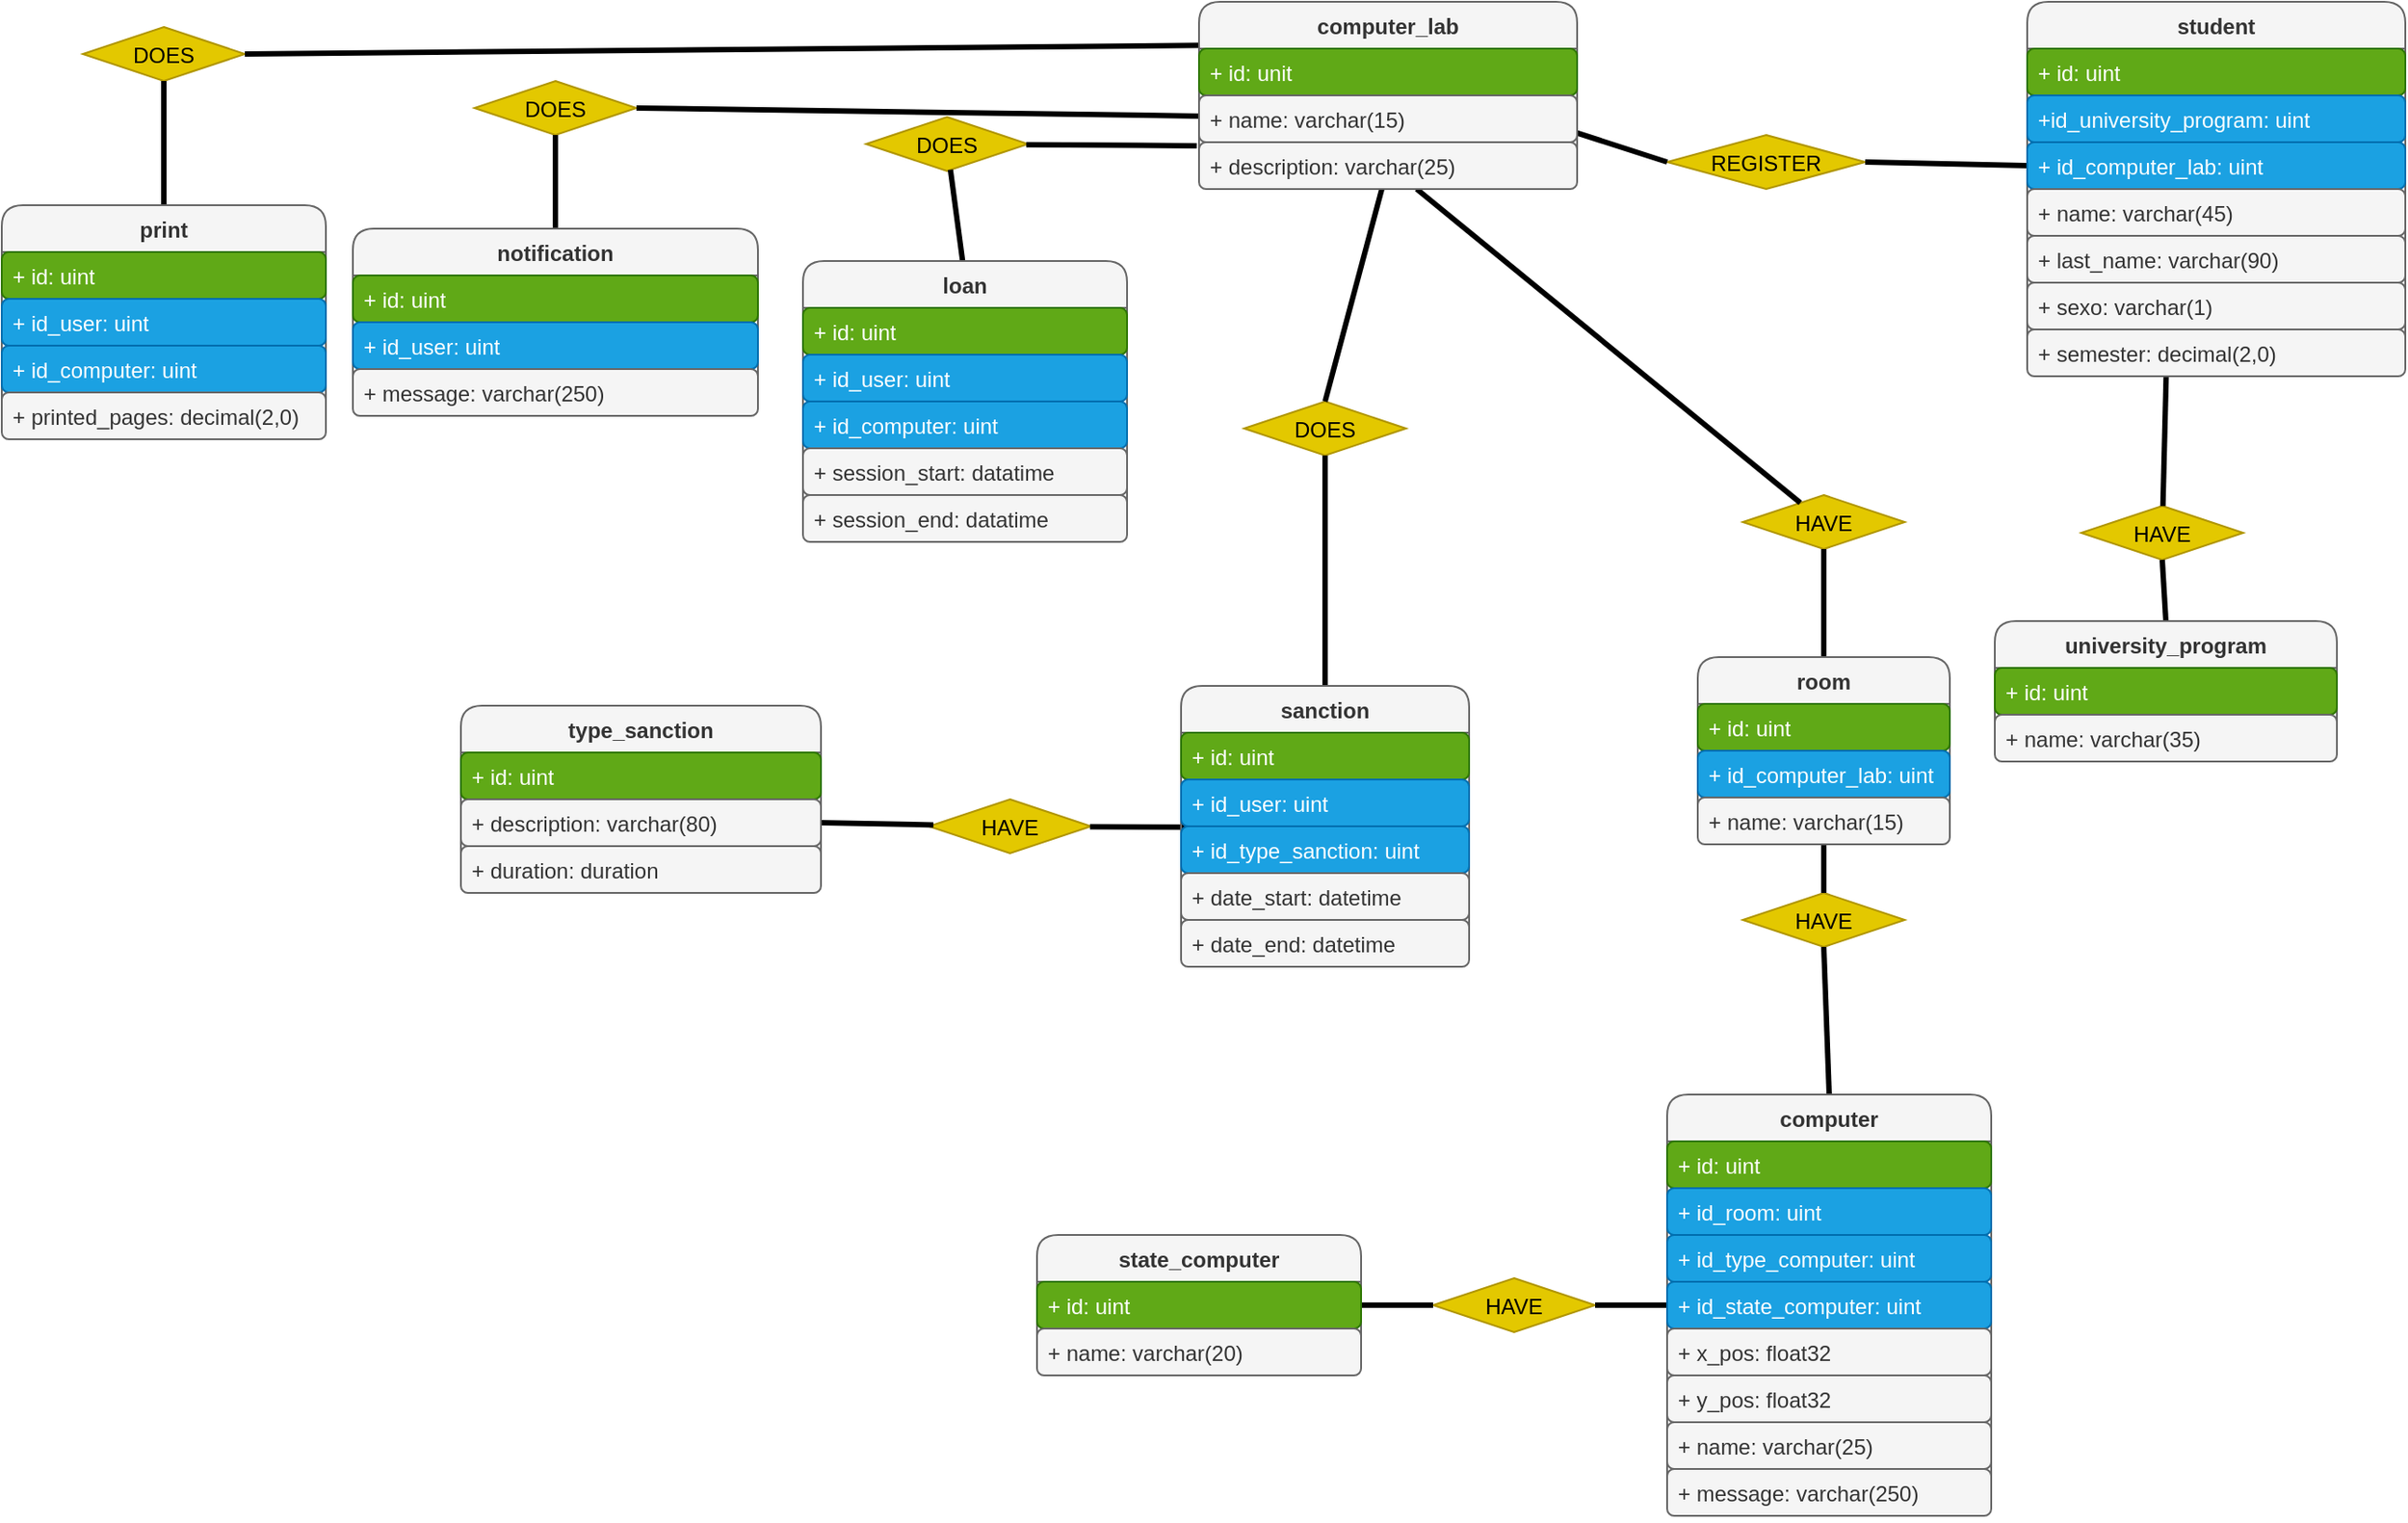 <mxfile>
    <diagram id="W5YagTuewcDweS0s5BRt" name="Página-1">
        <mxGraphModel dx="-1157" dy="663" grid="1" gridSize="10" guides="1" tooltips="1" connect="1" arrows="1" fold="1" page="1" pageScale="1" pageWidth="827" pageHeight="1169" math="0" shadow="0">
            <root>
                <mxCell id="0"/>
                <mxCell id="1" parent="0"/>
                <mxCell id="61" value="HAVE" style="rhombus;fillColor=#e3c800;strokeColor=#B09500;fontColor=#000000;" parent="1" vertex="1">
                    <mxGeometry x="3582" y="300" width="90" height="30" as="geometry"/>
                </mxCell>
                <mxCell id="62" value="" style="endArrow=none;startArrow=none;endFill=0;startFill=0;endSize=8;html=1;verticalAlign=bottom;labelBackgroundColor=none;strokeWidth=3;" parent="1" source="94" target="61" edge="1">
                    <mxGeometry width="160" relative="1" as="geometry">
                        <mxPoint x="3403.08" y="154" as="sourcePoint"/>
                        <mxPoint x="3480" y="250" as="targetPoint"/>
                    </mxGeometry>
                </mxCell>
                <mxCell id="63" value="" style="endArrow=none;startArrow=none;endFill=0;startFill=0;endSize=8;html=1;verticalAlign=bottom;labelBackgroundColor=none;strokeWidth=3;exitX=0.5;exitY=1;exitDx=0;exitDy=0;entryX=0.5;entryY=0;entryDx=0;entryDy=0;" parent="1" source="61" target="95" edge="1">
                    <mxGeometry width="160" relative="1" as="geometry">
                        <mxPoint x="3562" y="351" as="sourcePoint"/>
                        <mxPoint x="3627" y="383" as="targetPoint"/>
                    </mxGeometry>
                </mxCell>
                <mxCell id="64" value="HAVE" style="rhombus;fillColor=#e3c800;strokeColor=#B09500;fontColor=#000000;" parent="1" vertex="1">
                    <mxGeometry x="3582" y="521" width="90" height="30" as="geometry"/>
                </mxCell>
                <mxCell id="65" value="" style="endArrow=none;startArrow=none;endFill=0;startFill=0;endSize=8;html=1;verticalAlign=bottom;labelBackgroundColor=none;strokeWidth=3;" parent="1" source="98" target="64" edge="1">
                    <mxGeometry width="160" relative="1" as="geometry">
                        <mxPoint x="3627.98" y="489.236" as="sourcePoint"/>
                        <mxPoint x="3870" y="555" as="targetPoint"/>
                    </mxGeometry>
                </mxCell>
                <mxCell id="66" value="" style="endArrow=none;startArrow=none;endFill=0;startFill=0;endSize=8;html=1;verticalAlign=bottom;labelBackgroundColor=none;strokeWidth=3;exitX=0.5;exitY=1;exitDx=0;exitDy=0;entryX=0.5;entryY=0;entryDx=0;entryDy=0;" parent="1" source="64" target="99" edge="1">
                    <mxGeometry width="160" relative="1" as="geometry">
                        <mxPoint x="3710" y="555" as="sourcePoint"/>
                        <mxPoint x="3632.8" y="659.234" as="targetPoint"/>
                    </mxGeometry>
                </mxCell>
                <mxCell id="67" value="REGISTER" style="rhombus;fillColor=#e3c800;strokeColor=#B09500;fontColor=#000000;" parent="1" vertex="1">
                    <mxGeometry x="3540" y="100" width="110" height="30" as="geometry"/>
                </mxCell>
                <mxCell id="68" value="" style="endArrow=none;startArrow=none;endFill=0;startFill=0;endSize=8;html=1;verticalAlign=bottom;labelBackgroundColor=none;strokeWidth=3;entryX=0;entryY=0.5;entryDx=0;entryDy=0;" parent="1" source="92" target="67" edge="1">
                    <mxGeometry width="160" relative="1" as="geometry">
                        <mxPoint x="3500" y="70" as="sourcePoint"/>
                        <mxPoint x="3395" y="209" as="targetPoint"/>
                    </mxGeometry>
                </mxCell>
                <mxCell id="69" value="" style="endArrow=none;startArrow=none;endFill=0;startFill=0;endSize=8;html=1;verticalAlign=bottom;labelBackgroundColor=none;strokeWidth=3;exitX=1;exitY=0.5;exitDx=0;exitDy=0;entryX=0;entryY=0.5;entryDx=0;entryDy=0;" parent="1" source="67" target="111" edge="1">
                    <mxGeometry width="160" relative="1" as="geometry">
                        <mxPoint x="3405" y="174.0" as="sourcePoint"/>
                        <mxPoint x="3710" y="131" as="targetPoint"/>
                    </mxGeometry>
                </mxCell>
                <mxCell id="70" value="DOES" style="rhombus;fillColor=#e3c800;strokeColor=#B09500;fontColor=#000000;" parent="1" vertex="1">
                    <mxGeometry x="3095" y="90" width="90" height="30" as="geometry"/>
                </mxCell>
                <mxCell id="71" value="" style="endArrow=none;startArrow=none;endFill=0;startFill=0;endSize=8;html=1;verticalAlign=bottom;labelBackgroundColor=none;strokeWidth=3;exitX=-0.006;exitY=0.077;exitDx=0;exitDy=0;exitPerimeter=0;" parent="1" source="94" target="70" edge="1">
                    <mxGeometry width="160" relative="1" as="geometry">
                        <mxPoint x="3280" y="103.286" as="sourcePoint"/>
                        <mxPoint x="3395" y="209" as="targetPoint"/>
                    </mxGeometry>
                </mxCell>
                <mxCell id="72" value="" style="endArrow=none;startArrow=none;endFill=0;startFill=0;endSize=8;html=1;verticalAlign=bottom;labelBackgroundColor=none;strokeWidth=3;entryX=0.5;entryY=0;entryDx=0;entryDy=0;" parent="1" source="70" target="126" edge="1">
                    <mxGeometry width="160" relative="1" as="geometry">
                        <mxPoint x="3479.719" y="164" as="sourcePoint"/>
                        <mxPoint x="3140" y="199" as="targetPoint"/>
                        <Array as="points">
                            <mxPoint x="3150" y="180"/>
                        </Array>
                    </mxGeometry>
                </mxCell>
                <mxCell id="73" value="DOES" style="rhombus;fillColor=#e3c800;strokeColor=#B09500;fontColor=#000000;" parent="1" vertex="1">
                    <mxGeometry x="2877.5" y="70" width="90" height="30" as="geometry"/>
                </mxCell>
                <mxCell id="74" value="" style="endArrow=none;startArrow=none;endFill=0;startFill=0;endSize=8;html=1;verticalAlign=bottom;labelBackgroundColor=none;strokeWidth=3;entryX=1;entryY=0.5;entryDx=0;entryDy=0;" parent="1" source="93" target="73" edge="1">
                    <mxGeometry width="160" relative="1" as="geometry">
                        <mxPoint x="3280" y="87.994" as="sourcePoint"/>
                        <mxPoint x="3193.406" y="114.469" as="targetPoint"/>
                    </mxGeometry>
                </mxCell>
                <mxCell id="75" value="" style="endArrow=none;startArrow=none;endFill=0;startFill=0;endSize=8;html=1;verticalAlign=bottom;labelBackgroundColor=none;strokeWidth=3;exitX=0.5;exitY=1;exitDx=0;exitDy=0;entryX=0.5;entryY=0;entryDx=0;entryDy=0;" parent="1" source="73" target="132" edge="1">
                    <mxGeometry width="160" relative="1" as="geometry">
                        <mxPoint x="3150.0" y="130.0" as="sourcePoint"/>
                        <mxPoint x="2922.5" y="139" as="targetPoint"/>
                    </mxGeometry>
                </mxCell>
                <mxCell id="76" value="DOES" style="rhombus;fillColor=#e3c800;strokeColor=#B09500;fontColor=#000000;" parent="1" vertex="1">
                    <mxGeometry x="2660" y="40" width="90" height="30" as="geometry"/>
                </mxCell>
                <mxCell id="77" value="" style="endArrow=none;startArrow=none;endFill=0;startFill=0;endSize=8;html=1;verticalAlign=bottom;labelBackgroundColor=none;strokeWidth=3;entryX=1;entryY=0.5;entryDx=0;entryDy=0;exitX=0.025;exitY=-0.07;exitDx=0;exitDy=0;exitPerimeter=0;" parent="1" source="92" target="76" edge="1">
                    <mxGeometry width="160" relative="1" as="geometry">
                        <mxPoint x="3280" y="50" as="sourcePoint"/>
                        <mxPoint x="2967.5" y="95" as="targetPoint"/>
                    </mxGeometry>
                </mxCell>
                <mxCell id="78" value="" style="endArrow=none;startArrow=none;endFill=0;startFill=0;endSize=8;html=1;verticalAlign=bottom;labelBackgroundColor=none;strokeWidth=3;exitX=0.5;exitY=1;exitDx=0;exitDy=0;" parent="1" source="76" target="136" edge="1">
                    <mxGeometry width="160" relative="1" as="geometry">
                        <mxPoint x="2922.5" y="110" as="sourcePoint"/>
                        <mxPoint x="2705" y="140" as="targetPoint"/>
                    </mxGeometry>
                </mxCell>
                <mxCell id="79" value="DOES" style="rhombus;fillColor=#e3c800;strokeColor=#B09500;fontColor=#000000;" parent="1" vertex="1">
                    <mxGeometry x="3305" y="248" width="90" height="30" as="geometry"/>
                </mxCell>
                <mxCell id="80" value="" style="endArrow=none;startArrow=none;endFill=0;startFill=0;endSize=8;html=1;verticalAlign=bottom;labelBackgroundColor=none;strokeWidth=3;entryX=0.5;entryY=0;entryDx=0;entryDy=0;" parent="1" source="94" target="79" edge="1">
                    <mxGeometry width="160" relative="1" as="geometry">
                        <mxPoint x="3380.748" y="154" as="sourcePoint"/>
                        <mxPoint x="3150" y="209" as="targetPoint"/>
                    </mxGeometry>
                </mxCell>
                <mxCell id="81" value="" style="endArrow=none;startArrow=none;endFill=0;startFill=0;endSize=8;html=1;verticalAlign=bottom;labelBackgroundColor=none;strokeWidth=3;exitX=0.5;exitY=1;exitDx=0;exitDy=0;" parent="1" source="79" target="142" edge="1">
                    <mxGeometry width="160" relative="1" as="geometry">
                        <mxPoint x="3160" y="140.0" as="sourcePoint"/>
                        <mxPoint x="3350" y="395" as="targetPoint"/>
                    </mxGeometry>
                </mxCell>
                <mxCell id="82" value="HAVE" style="rhombus;fillColor=#e3c800;strokeColor=#B09500;fontColor=#000000;" parent="1" vertex="1">
                    <mxGeometry x="3130" y="469" width="90" height="30" as="geometry"/>
                </mxCell>
                <mxCell id="83" value="" style="endArrow=none;startArrow=none;endFill=0;startFill=0;endSize=8;html=1;verticalAlign=bottom;labelBackgroundColor=none;strokeWidth=3;exitX=0.153;exitY=0.02;exitDx=0;exitDy=0;exitPerimeter=0;" parent="1" source="144" target="82" edge="1">
                    <mxGeometry width="160" relative="1" as="geometry">
                        <mxPoint x="3270" y="485.086" as="sourcePoint"/>
                        <mxPoint x="3056.92" y="432" as="targetPoint"/>
                    </mxGeometry>
                </mxCell>
                <mxCell id="84" value="" style="endArrow=none;startArrow=none;endFill=0;startFill=0;endSize=8;html=1;verticalAlign=bottom;labelBackgroundColor=none;strokeWidth=3;entryX=1;entryY=0.5;entryDx=0;entryDy=0;" parent="1" source="82" target="124" edge="1">
                    <mxGeometry width="160" relative="1" as="geometry">
                        <mxPoint x="3138.92" y="533" as="sourcePoint"/>
                        <mxPoint x="3095" y="484" as="targetPoint"/>
                    </mxGeometry>
                </mxCell>
                <mxCell id="85" value="HAVE" style="rhombus;fillColor=#e3c800;strokeColor=#B09500;fontColor=#000000;" parent="1" vertex="1">
                    <mxGeometry x="3410" y="735" width="90" height="30" as="geometry"/>
                </mxCell>
                <mxCell id="86" value="" style="endArrow=none;startArrow=none;endFill=0;startFill=0;endSize=8;html=1;verticalAlign=bottom;labelBackgroundColor=none;strokeWidth=3;" parent="1" source="103" target="85" edge="1">
                    <mxGeometry width="160" relative="1" as="geometry">
                        <mxPoint x="3540" y="750" as="sourcePoint"/>
                        <mxPoint x="3336.92" y="726" as="targetPoint"/>
                    </mxGeometry>
                </mxCell>
                <mxCell id="87" value="" style="endArrow=none;startArrow=none;endFill=0;startFill=0;endSize=8;html=1;verticalAlign=bottom;labelBackgroundColor=none;strokeWidth=3;" parent="1" source="85" target="120" edge="1">
                    <mxGeometry width="160" relative="1" as="geometry">
                        <mxPoint x="3418.92" y="827" as="sourcePoint"/>
                        <mxPoint x="3365" y="750" as="targetPoint"/>
                    </mxGeometry>
                </mxCell>
                <mxCell id="88" value="HAVE" style="rhombus;fillColor=#e3c800;strokeColor=#B09500;fontColor=#000000;" parent="1" vertex="1">
                    <mxGeometry x="3770" y="306" width="90" height="30" as="geometry"/>
                </mxCell>
                <mxCell id="89" value="" style="endArrow=none;startArrow=none;endFill=0;startFill=0;endSize=8;html=1;verticalAlign=bottom;labelBackgroundColor=none;strokeWidth=3;exitX=0.371;exitY=-0.141;exitDx=0;exitDy=0;exitPerimeter=0;" parent="1" source="115" target="88" edge="1">
                    <mxGeometry width="160" relative="1" as="geometry">
                        <mxPoint x="3815" y="248" as="sourcePoint"/>
                        <mxPoint x="3716.92" y="418" as="targetPoint"/>
                    </mxGeometry>
                </mxCell>
                <mxCell id="90" value="" style="endArrow=none;startArrow=none;endFill=0;startFill=0;endSize=8;html=1;verticalAlign=bottom;labelBackgroundColor=none;strokeWidth=3;exitX=0.5;exitY=1;exitDx=0;exitDy=0;entryX=0.5;entryY=0;entryDx=0;entryDy=0;" parent="1" source="88" target="116" edge="1">
                    <mxGeometry width="160" relative="1" as="geometry">
                        <mxPoint x="3798.92" y="519" as="sourcePoint"/>
                        <mxPoint x="3815" y="370" as="targetPoint"/>
                    </mxGeometry>
                </mxCell>
                <mxCell id="91" value="computer_lab" style="swimlane;fontStyle=1;childLayout=stackLayout;horizontal=1;startSize=26;fillColor=#f5f5f5;horizontalStack=0;resizeParent=1;resizeParentMax=0;resizeLast=0;collapsible=1;marginBottom=0;fontColor=#333333;strokeColor=#666666;rounded=1;" vertex="1" parent="1">
                    <mxGeometry x="3280" y="26" width="210" height="104" as="geometry"/>
                </mxCell>
                <mxCell id="92" value="+ id: unit" style="text;strokeColor=#2D7600;fillColor=#60a917;align=left;verticalAlign=top;spacingLeft=4;spacingRight=4;overflow=hidden;rotatable=0;points=[[0,0.5],[1,0.5]];portConstraint=eastwest;fontColor=#ffffff;rounded=1;fontStyle=0" vertex="1" parent="91">
                    <mxGeometry y="26" width="210" height="26" as="geometry"/>
                </mxCell>
                <mxCell id="93" value="+ name: varchar(15)" style="text;strokeColor=#666666;fillColor=#f5f5f5;align=left;verticalAlign=top;spacingLeft=4;spacingRight=4;overflow=hidden;rotatable=0;points=[[0,0.5],[1,0.5]];portConstraint=eastwest;fontColor=#333333;rounded=1;" vertex="1" parent="91">
                    <mxGeometry y="52" width="210" height="26" as="geometry"/>
                </mxCell>
                <mxCell id="94" value="+ description: varchar(25)" style="text;strokeColor=#666666;fillColor=#f5f5f5;align=left;verticalAlign=top;spacingLeft=4;spacingRight=4;overflow=hidden;rotatable=0;points=[[0,0.5],[1,0.5]];portConstraint=eastwest;fontColor=#333333;rounded=1;" vertex="1" parent="91">
                    <mxGeometry y="78" width="210" height="26" as="geometry"/>
                </mxCell>
                <mxCell id="95" value="room" style="swimlane;fontStyle=1;childLayout=stackLayout;horizontal=1;startSize=26;fillColor=#f5f5f5;horizontalStack=0;resizeParent=1;resizeParentMax=0;resizeLast=0;collapsible=1;marginBottom=0;fontColor=#333333;strokeColor=#666666;rounded=1;" vertex="1" parent="1">
                    <mxGeometry x="3557" y="390" width="140" height="104" as="geometry"/>
                </mxCell>
                <mxCell id="96" value="+ id: uint" style="text;strokeColor=#2D7600;fillColor=#60a917;align=left;verticalAlign=top;spacingLeft=4;spacingRight=4;overflow=hidden;rotatable=0;points=[[0,0.5],[1,0.5]];portConstraint=eastwest;fontColor=#ffffff;rounded=1;" vertex="1" parent="95">
                    <mxGeometry y="26" width="140" height="26" as="geometry"/>
                </mxCell>
                <mxCell id="97" value="+ id_computer_lab: uint" style="text;strokeColor=#006EAF;fillColor=#1ba1e2;align=left;verticalAlign=top;spacingLeft=4;spacingRight=4;overflow=hidden;rotatable=0;points=[[0,0.5],[1,0.5]];portConstraint=eastwest;fontColor=#ffffff;rounded=1;" vertex="1" parent="95">
                    <mxGeometry y="52" width="140" height="26" as="geometry"/>
                </mxCell>
                <mxCell id="98" value="+ name: varchar(15)" style="text;strokeColor=#666666;fillColor=#f5f5f5;align=left;verticalAlign=top;spacingLeft=4;spacingRight=4;overflow=hidden;rotatable=0;points=[[0,0.5],[1,0.5]];portConstraint=eastwest;fontColor=#333333;rounded=1;" vertex="1" parent="95">
                    <mxGeometry y="78" width="140" height="26" as="geometry"/>
                </mxCell>
                <mxCell id="99" value="computer" style="swimlane;fontStyle=1;childLayout=stackLayout;horizontal=1;startSize=26;fillColor=#f5f5f5;horizontalStack=0;resizeParent=1;resizeParentMax=0;resizeLast=0;collapsible=1;marginBottom=0;fontColor=#333333;strokeColor=#666666;rounded=1;" vertex="1" parent="1">
                    <mxGeometry x="3540" y="633" width="180" height="234" as="geometry"/>
                </mxCell>
                <mxCell id="100" value="+ id: uint" style="text;strokeColor=#2D7600;fillColor=#60a917;align=left;verticalAlign=top;spacingLeft=4;spacingRight=4;overflow=hidden;rotatable=0;points=[[0,0.5],[1,0.5]];portConstraint=eastwest;fontColor=#ffffff;rounded=1;" vertex="1" parent="99">
                    <mxGeometry y="26" width="180" height="26" as="geometry"/>
                </mxCell>
                <mxCell id="101" value="+ id_room: uint" style="text;strokeColor=#006EAF;fillColor=#1ba1e2;align=left;verticalAlign=top;spacingLeft=4;spacingRight=4;overflow=hidden;rotatable=0;points=[[0,0.5],[1,0.5]];portConstraint=eastwest;fontColor=#ffffff;rounded=1;" vertex="1" parent="99">
                    <mxGeometry y="52" width="180" height="26" as="geometry"/>
                </mxCell>
                <mxCell id="102" value="+ id_type_computer: uint" style="text;strokeColor=#006EAF;fillColor=#1ba1e2;align=left;verticalAlign=top;spacingLeft=4;spacingRight=4;overflow=hidden;rotatable=0;points=[[0,0.5],[1,0.5]];portConstraint=eastwest;fontColor=#ffffff;rounded=1;" vertex="1" parent="99">
                    <mxGeometry y="78" width="180" height="26" as="geometry"/>
                </mxCell>
                <mxCell id="103" value="+ id_state_computer: uint&#10;" style="text;strokeColor=#006EAF;fillColor=#1ba1e2;align=left;verticalAlign=top;spacingLeft=4;spacingRight=4;overflow=hidden;rotatable=0;points=[[0,0.5],[1,0.5]];portConstraint=eastwest;fontColor=#ffffff;rounded=1;" vertex="1" parent="99">
                    <mxGeometry y="104" width="180" height="26" as="geometry"/>
                </mxCell>
                <mxCell id="104" value="+ x_pos: float32" style="text;strokeColor=#666666;fillColor=#f5f5f5;align=left;verticalAlign=top;spacingLeft=4;spacingRight=4;overflow=hidden;rotatable=0;points=[[0,0.5],[1,0.5]];portConstraint=eastwest;fontColor=#333333;rounded=1;" vertex="1" parent="99">
                    <mxGeometry y="130" width="180" height="26" as="geometry"/>
                </mxCell>
                <mxCell id="105" value="+ y_pos: float32" style="text;strokeColor=#666666;fillColor=#f5f5f5;align=left;verticalAlign=top;spacingLeft=4;spacingRight=4;overflow=hidden;rotatable=0;points=[[0,0.5],[1,0.5]];portConstraint=eastwest;fontColor=#333333;rounded=1;" vertex="1" parent="99">
                    <mxGeometry y="156" width="180" height="26" as="geometry"/>
                </mxCell>
                <mxCell id="106" value="+ name: varchar(25)" style="text;strokeColor=#666666;fillColor=#f5f5f5;align=left;verticalAlign=top;spacingLeft=4;spacingRight=4;overflow=hidden;rotatable=0;points=[[0,0.5],[1,0.5]];portConstraint=eastwest;fontColor=#333333;rounded=1;" vertex="1" parent="99">
                    <mxGeometry y="182" width="180" height="26" as="geometry"/>
                </mxCell>
                <mxCell id="107" value="+ message: varchar(250)" style="text;strokeColor=#666666;fillColor=#f5f5f5;align=left;verticalAlign=top;spacingLeft=4;spacingRight=4;overflow=hidden;rotatable=0;points=[[0,0.5],[1,0.5]];portConstraint=eastwest;fontColor=#333333;rounded=1;" vertex="1" parent="99">
                    <mxGeometry y="208" width="180" height="26" as="geometry"/>
                </mxCell>
                <mxCell id="108" value="student" style="swimlane;fontStyle=1;childLayout=stackLayout;horizontal=1;startSize=26;fillColor=#f5f5f5;horizontalStack=0;resizeParent=1;resizeParentMax=0;resizeLast=0;collapsible=1;marginBottom=0;fontColor=#333333;strokeColor=#666666;rounded=1;" vertex="1" parent="1">
                    <mxGeometry x="3740" y="26" width="210" height="208" as="geometry"/>
                </mxCell>
                <mxCell id="109" value="+ id: uint" style="text;strokeColor=#2D7600;fillColor=#60a917;align=left;verticalAlign=top;spacingLeft=4;spacingRight=4;overflow=hidden;rotatable=0;points=[[0,0.5],[1,0.5]];portConstraint=eastwest;fontColor=#ffffff;rounded=1;" vertex="1" parent="108">
                    <mxGeometry y="26" width="210" height="26" as="geometry"/>
                </mxCell>
                <mxCell id="110" value="+id_university_program: uint" style="text;strokeColor=#006EAF;fillColor=#1ba1e2;align=left;verticalAlign=top;spacingLeft=4;spacingRight=4;overflow=hidden;rotatable=0;points=[[0,0.5],[1,0.5]];portConstraint=eastwest;fontColor=#ffffff;rounded=1;" vertex="1" parent="108">
                    <mxGeometry y="52" width="210" height="26" as="geometry"/>
                </mxCell>
                <mxCell id="111" value="+ id_computer_lab: uint" style="text;strokeColor=#006EAF;fillColor=#1ba1e2;align=left;verticalAlign=top;spacingLeft=4;spacingRight=4;overflow=hidden;rotatable=0;points=[[0,0.5],[1,0.5]];portConstraint=eastwest;fontColor=#ffffff;rounded=1;" vertex="1" parent="108">
                    <mxGeometry y="78" width="210" height="26" as="geometry"/>
                </mxCell>
                <mxCell id="112" value="+ name: varchar(45)" style="text;strokeColor=#666666;fillColor=#f5f5f5;align=left;verticalAlign=top;spacingLeft=4;spacingRight=4;overflow=hidden;rotatable=0;points=[[0,0.5],[1,0.5]];portConstraint=eastwest;fontColor=#333333;rounded=1;" vertex="1" parent="108">
                    <mxGeometry y="104" width="210" height="26" as="geometry"/>
                </mxCell>
                <mxCell id="113" value="+ last_name: varchar(90)" style="text;strokeColor=#666666;fillColor=#f5f5f5;align=left;verticalAlign=top;spacingLeft=4;spacingRight=4;overflow=hidden;rotatable=0;points=[[0,0.5],[1,0.5]];portConstraint=eastwest;fontColor=#333333;rounded=1;" vertex="1" parent="108">
                    <mxGeometry y="130" width="210" height="26" as="geometry"/>
                </mxCell>
                <mxCell id="114" value="+ sexo: varchar(1)" style="text;strokeColor=#666666;fillColor=#f5f5f5;align=left;verticalAlign=top;spacingLeft=4;spacingRight=4;overflow=hidden;rotatable=0;points=[[0,0.5],[1,0.5]];portConstraint=eastwest;fontColor=#333333;rounded=1;" vertex="1" parent="108">
                    <mxGeometry y="156" width="210" height="26" as="geometry"/>
                </mxCell>
                <mxCell id="115" value="+ semester: decimal(2,0)" style="text;strokeColor=#666666;fillColor=#f5f5f5;align=left;verticalAlign=top;spacingLeft=4;spacingRight=4;overflow=hidden;rotatable=0;points=[[0,0.5],[1,0.5]];portConstraint=eastwest;fontColor=#333333;rounded=1;" vertex="1" parent="108">
                    <mxGeometry y="182" width="210" height="26" as="geometry"/>
                </mxCell>
                <mxCell id="116" value="university_program" style="swimlane;fontStyle=1;childLayout=stackLayout;horizontal=1;startSize=26;fillColor=#f5f5f5;horizontalStack=0;resizeParent=1;resizeParentMax=0;resizeLast=0;collapsible=1;marginBottom=0;strokeColor=#666666;fontColor=#333333;rounded=1;" vertex="1" parent="1">
                    <mxGeometry x="3722" y="370" width="190" height="78" as="geometry"/>
                </mxCell>
                <mxCell id="117" value="+ id: uint" style="text;strokeColor=#2D7600;fillColor=#60a917;align=left;verticalAlign=top;spacingLeft=4;spacingRight=4;overflow=hidden;rotatable=0;points=[[0,0.5],[1,0.5]];portConstraint=eastwest;fontColor=#ffffff;rounded=1;" vertex="1" parent="116">
                    <mxGeometry y="26" width="190" height="26" as="geometry"/>
                </mxCell>
                <mxCell id="118" value="+ name: varchar(35)" style="text;strokeColor=#666666;fillColor=#f5f5f5;align=left;verticalAlign=top;spacingLeft=4;spacingRight=4;overflow=hidden;rotatable=0;points=[[0,0.5],[1,0.5]];portConstraint=eastwest;fontColor=#333333;rounded=1;" vertex="1" parent="116">
                    <mxGeometry y="52" width="190" height="26" as="geometry"/>
                </mxCell>
                <mxCell id="119" value="state_computer" style="swimlane;fontStyle=1;childLayout=stackLayout;horizontal=1;startSize=26;fillColor=#f5f5f5;horizontalStack=0;resizeParent=1;resizeParentMax=0;resizeLast=0;collapsible=1;marginBottom=0;fontColor=#333333;strokeColor=#666666;rounded=1;" vertex="1" parent="1">
                    <mxGeometry x="3190" y="711" width="180" height="78" as="geometry"/>
                </mxCell>
                <mxCell id="120" value="+ id: uint" style="text;strokeColor=#2D7600;fillColor=#60a917;align=left;verticalAlign=top;spacingLeft=4;spacingRight=4;overflow=hidden;rotatable=0;points=[[0,0.5],[1,0.5]];portConstraint=eastwest;fontColor=#ffffff;rounded=1;" vertex="1" parent="119">
                    <mxGeometry y="26" width="180" height="26" as="geometry"/>
                </mxCell>
                <mxCell id="121" value="+ name: varchar(20)" style="text;strokeColor=#666666;fillColor=#f5f5f5;align=left;verticalAlign=top;spacingLeft=4;spacingRight=4;overflow=hidden;rotatable=0;points=[[0,0.5],[1,0.5]];portConstraint=eastwest;fontColor=#333333;rounded=1;" vertex="1" parent="119">
                    <mxGeometry y="52" width="180" height="26" as="geometry"/>
                </mxCell>
                <mxCell id="122" value="type_sanction" style="swimlane;fontStyle=1;childLayout=stackLayout;horizontal=1;startSize=26;fillColor=#f5f5f5;horizontalStack=0;resizeParent=1;resizeParentMax=0;resizeLast=0;collapsible=1;marginBottom=0;rounded=1;fontColor=#333333;strokeColor=#666666;" vertex="1" parent="1">
                    <mxGeometry x="2870" y="417" width="200" height="104" as="geometry"/>
                </mxCell>
                <mxCell id="123" value="+ id: uint" style="text;strokeColor=#2D7600;fillColor=#60a917;align=left;verticalAlign=top;spacingLeft=4;spacingRight=4;overflow=hidden;rotatable=0;points=[[0,0.5],[1,0.5]];portConstraint=eastwest;rounded=1;fontColor=#ffffff;" vertex="1" parent="122">
                    <mxGeometry y="26" width="200" height="26" as="geometry"/>
                </mxCell>
                <mxCell id="124" value="+ description: varchar(80)" style="text;strokeColor=#666666;fillColor=#f5f5f5;align=left;verticalAlign=top;spacingLeft=4;spacingRight=4;overflow=hidden;rotatable=0;points=[[0,0.5],[1,0.5]];portConstraint=eastwest;rounded=1;fontColor=#333333;" vertex="1" parent="122">
                    <mxGeometry y="52" width="200" height="26" as="geometry"/>
                </mxCell>
                <mxCell id="125" value="+ duration: duration" style="text;strokeColor=#666666;fillColor=#f5f5f5;align=left;verticalAlign=top;spacingLeft=4;spacingRight=4;overflow=hidden;rotatable=0;points=[[0,0.5],[1,0.5]];portConstraint=eastwest;rounded=1;fontColor=#333333;" vertex="1" parent="122">
                    <mxGeometry y="78" width="200" height="26" as="geometry"/>
                </mxCell>
                <mxCell id="126" value="loan" style="swimlane;fontStyle=1;childLayout=stackLayout;horizontal=1;startSize=26;fillColor=#f5f5f5;horizontalStack=0;resizeParent=1;resizeParentMax=0;resizeLast=0;collapsible=1;marginBottom=0;fontColor=#333333;strokeColor=#666666;rounded=1;" vertex="1" parent="1">
                    <mxGeometry x="3060" y="170" width="180" height="156" as="geometry"/>
                </mxCell>
                <mxCell id="127" value="+ id: uint" style="text;strokeColor=#2D7600;fillColor=#60a917;align=left;verticalAlign=top;spacingLeft=4;spacingRight=4;overflow=hidden;rotatable=0;points=[[0,0.5],[1,0.5]];portConstraint=eastwest;fontColor=#ffffff;rounded=1;" vertex="1" parent="126">
                    <mxGeometry y="26" width="180" height="26" as="geometry"/>
                </mxCell>
                <mxCell id="128" value="+ id_user: uint" style="text;strokeColor=#006EAF;fillColor=#1ba1e2;align=left;verticalAlign=top;spacingLeft=4;spacingRight=4;overflow=hidden;rotatable=0;points=[[0,0.5],[1,0.5]];portConstraint=eastwest;fontColor=#ffffff;rounded=1;" vertex="1" parent="126">
                    <mxGeometry y="52" width="180" height="26" as="geometry"/>
                </mxCell>
                <mxCell id="129" value="+ id_computer: uint" style="text;strokeColor=#006EAF;fillColor=#1ba1e2;align=left;verticalAlign=top;spacingLeft=4;spacingRight=4;overflow=hidden;rotatable=0;points=[[0,0.5],[1,0.5]];portConstraint=eastwest;fontColor=#ffffff;rounded=1;" vertex="1" parent="126">
                    <mxGeometry y="78" width="180" height="26" as="geometry"/>
                </mxCell>
                <mxCell id="130" value="+ session_start: datatime" style="text;strokeColor=#666666;fillColor=#f5f5f5;align=left;verticalAlign=top;spacingLeft=4;spacingRight=4;overflow=hidden;rotatable=0;points=[[0,0.5],[1,0.5]];portConstraint=eastwest;fontColor=#333333;rounded=1;" vertex="1" parent="126">
                    <mxGeometry y="104" width="180" height="26" as="geometry"/>
                </mxCell>
                <mxCell id="131" value="+ session_end: datatime" style="text;strokeColor=#666666;fillColor=#f5f5f5;align=left;verticalAlign=top;spacingLeft=4;spacingRight=4;overflow=hidden;rotatable=0;points=[[0,0.5],[1,0.5]];portConstraint=eastwest;fontColor=#333333;rounded=1;" vertex="1" parent="126">
                    <mxGeometry y="130" width="180" height="26" as="geometry"/>
                </mxCell>
                <mxCell id="132" value="notification" style="swimlane;fontStyle=1;childLayout=stackLayout;horizontal=1;startSize=26;fillColor=#f5f5f5;horizontalStack=0;resizeParent=1;resizeParentMax=0;resizeLast=0;collapsible=1;marginBottom=0;fontColor=#333333;strokeColor=#666666;rounded=1;" vertex="1" parent="1">
                    <mxGeometry x="2810" y="152" width="225" height="104" as="geometry"/>
                </mxCell>
                <mxCell id="133" value="+ id: uint" style="text;strokeColor=#2D7600;fillColor=#60a917;align=left;verticalAlign=top;spacingLeft=4;spacingRight=4;overflow=hidden;rotatable=0;points=[[0,0.5],[1,0.5]];portConstraint=eastwest;fontColor=#ffffff;rounded=1;" vertex="1" parent="132">
                    <mxGeometry y="26" width="225" height="26" as="geometry"/>
                </mxCell>
                <mxCell id="134" value="+ id_user: uint" style="text;strokeColor=#006EAF;fillColor=#1ba1e2;align=left;verticalAlign=top;spacingLeft=4;spacingRight=4;overflow=hidden;rotatable=0;points=[[0,0.5],[1,0.5]];portConstraint=eastwest;fontColor=#ffffff;rounded=1;" vertex="1" parent="132">
                    <mxGeometry y="52" width="225" height="26" as="geometry"/>
                </mxCell>
                <mxCell id="135" value="+ message: varchar(250)" style="text;strokeColor=#666666;fillColor=#f5f5f5;align=left;verticalAlign=top;spacingLeft=4;spacingRight=4;overflow=hidden;rotatable=0;points=[[0,0.5],[1,0.5]];portConstraint=eastwest;fontColor=#333333;rounded=1;" vertex="1" parent="132">
                    <mxGeometry y="78" width="225" height="26" as="geometry"/>
                </mxCell>
                <mxCell id="136" value="print" style="swimlane;fontStyle=1;childLayout=stackLayout;horizontal=1;startSize=26;fillColor=#f5f5f5;horizontalStack=0;resizeParent=1;resizeParentMax=0;resizeLast=0;collapsible=1;marginBottom=0;fontColor=#333333;strokeColor=#666666;rounded=1;" vertex="1" parent="1">
                    <mxGeometry x="2615" y="139" width="180" height="130" as="geometry"/>
                </mxCell>
                <mxCell id="137" value="+ id: uint" style="text;strokeColor=#2D7600;fillColor=#60a917;align=left;verticalAlign=top;spacingLeft=4;spacingRight=4;overflow=hidden;rotatable=0;points=[[0,0.5],[1,0.5]];portConstraint=eastwest;fontColor=#ffffff;rounded=1;" vertex="1" parent="136">
                    <mxGeometry y="26" width="180" height="26" as="geometry"/>
                </mxCell>
                <mxCell id="138" value="+ id_user: uint" style="text;strokeColor=#006EAF;fillColor=#1ba1e2;align=left;verticalAlign=top;spacingLeft=4;spacingRight=4;overflow=hidden;rotatable=0;points=[[0,0.5],[1,0.5]];portConstraint=eastwest;fontColor=#ffffff;rounded=1;" vertex="1" parent="136">
                    <mxGeometry y="52" width="180" height="26" as="geometry"/>
                </mxCell>
                <mxCell id="139" value="+ id_computer: uint" style="text;strokeColor=#006EAF;fillColor=#1ba1e2;align=left;verticalAlign=top;spacingLeft=4;spacingRight=4;overflow=hidden;rotatable=0;points=[[0,0.5],[1,0.5]];portConstraint=eastwest;fontColor=#ffffff;rounded=1;" vertex="1" parent="136">
                    <mxGeometry y="78" width="180" height="26" as="geometry"/>
                </mxCell>
                <mxCell id="140" value="+ printed_pages: decimal(2,0)" style="text;strokeColor=#666666;fillColor=#f5f5f5;align=left;verticalAlign=top;spacingLeft=4;spacingRight=4;overflow=hidden;rotatable=0;points=[[0,0.5],[1,0.5]];portConstraint=eastwest;fontColor=#333333;rounded=1;" vertex="1" parent="136">
                    <mxGeometry y="104" width="180" height="26" as="geometry"/>
                </mxCell>
                <mxCell id="141" value="sanction" style="swimlane;fontStyle=1;childLayout=stackLayout;horizontal=1;startSize=26;fillColor=#f5f5f5;horizontalStack=0;resizeParent=1;resizeParentMax=0;resizeLast=0;collapsible=1;marginBottom=0;fontColor=#333333;strokeColor=#666666;rounded=1;" vertex="1" parent="1">
                    <mxGeometry x="3270" y="406" width="160" height="156" as="geometry"/>
                </mxCell>
                <mxCell id="142" value="+ id: uint" style="text;strokeColor=#2D7600;fillColor=#60a917;align=left;verticalAlign=top;spacingLeft=4;spacingRight=4;overflow=hidden;rotatable=0;points=[[0,0.5],[1,0.5]];portConstraint=eastwest;fontColor=#ffffff;rounded=1;" vertex="1" parent="141">
                    <mxGeometry y="26" width="160" height="26" as="geometry"/>
                </mxCell>
                <mxCell id="143" value="+ id_user: uint" style="text;strokeColor=#006EAF;fillColor=#1ba1e2;align=left;verticalAlign=top;spacingLeft=4;spacingRight=4;overflow=hidden;rotatable=0;points=[[0,0.5],[1,0.5]];portConstraint=eastwest;fontColor=#ffffff;rounded=1;" vertex="1" parent="141">
                    <mxGeometry y="52" width="160" height="26" as="geometry"/>
                </mxCell>
                <mxCell id="144" value="+ id_type_sanction: uint" style="text;strokeColor=#006EAF;fillColor=#1ba1e2;align=left;verticalAlign=top;spacingLeft=4;spacingRight=4;overflow=hidden;rotatable=0;points=[[0,0.5],[1,0.5]];portConstraint=eastwest;fontColor=#ffffff;rounded=1;" vertex="1" parent="141">
                    <mxGeometry y="78" width="160" height="26" as="geometry"/>
                </mxCell>
                <mxCell id="145" value="+ date_start: datetime" style="text;strokeColor=#666666;fillColor=#f5f5f5;align=left;verticalAlign=top;spacingLeft=4;spacingRight=4;overflow=hidden;rotatable=0;points=[[0,0.5],[1,0.5]];portConstraint=eastwest;fontColor=#333333;rounded=1;" vertex="1" parent="141">
                    <mxGeometry y="104" width="160" height="26" as="geometry"/>
                </mxCell>
                <mxCell id="146" value="+ date_end: datetime" style="text;strokeColor=#666666;fillColor=#f5f5f5;align=left;verticalAlign=top;spacingLeft=4;spacingRight=4;overflow=hidden;rotatable=0;points=[[0,0.5],[1,0.5]];portConstraint=eastwest;fontColor=#333333;rounded=1;" vertex="1" parent="141">
                    <mxGeometry y="130" width="160" height="26" as="geometry"/>
                </mxCell>
            </root>
        </mxGraphModel>
    </diagram>
</mxfile>